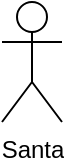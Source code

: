 <mxfile version="20.5.3" type="github">
  <diagram id="tvEL-JSrMZHNw-6DxGl1" name="Page-1">
    <mxGraphModel dx="1110" dy="743" grid="1" gridSize="10" guides="1" tooltips="1" connect="1" arrows="1" fold="1" page="1" pageScale="1" pageWidth="850" pageHeight="1100" math="0" shadow="0">
      <root>
        <mxCell id="0" />
        <mxCell id="1" parent="0" />
        <mxCell id="4hYOcDXFc1D5vME5Ul9y-1" value="Santa" style="shape=umlActor;verticalLabelPosition=bottom;verticalAlign=top;html=1;outlineConnect=0;" vertex="1" parent="1">
          <mxGeometry x="410" y="350" width="30" height="60" as="geometry" />
        </mxCell>
      </root>
    </mxGraphModel>
  </diagram>
</mxfile>
